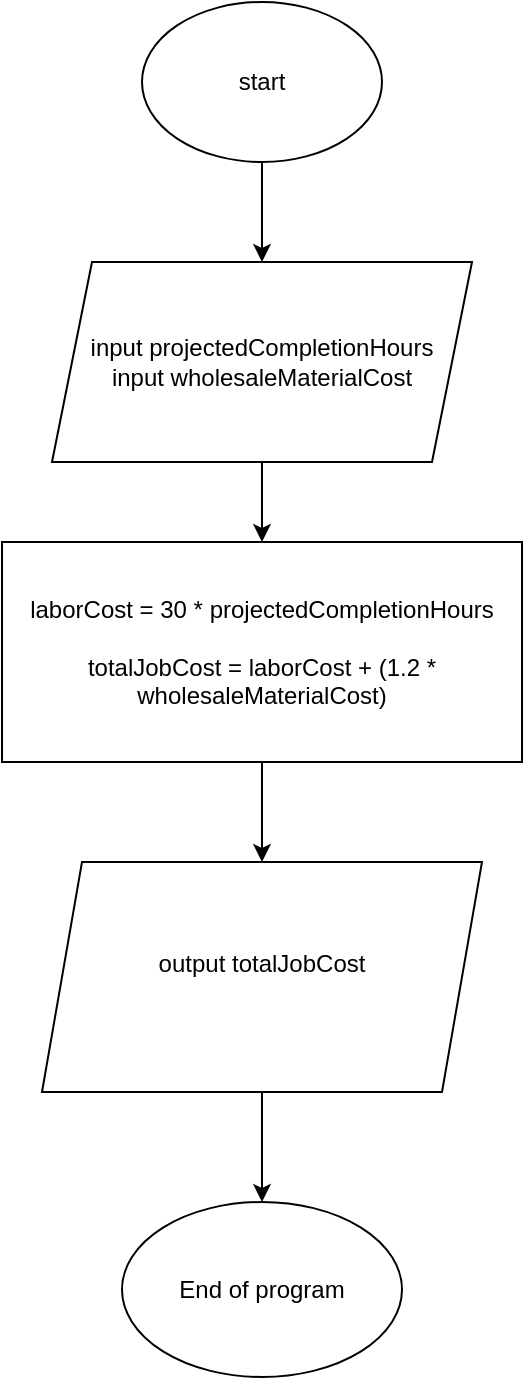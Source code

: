<mxfile version="24.7.5">
  <diagram id="C5RBs43oDa-KdzZeNtuy" name="Page-1">
    <mxGraphModel dx="545" dy="878" grid="1" gridSize="10" guides="1" tooltips="1" connect="1" arrows="1" fold="1" page="1" pageScale="1" pageWidth="827" pageHeight="1169" math="0" shadow="0">
      <root>
        <mxCell id="WIyWlLk6GJQsqaUBKTNV-0" />
        <mxCell id="WIyWlLk6GJQsqaUBKTNV-1" parent="WIyWlLk6GJQsqaUBKTNV-0" />
        <mxCell id="22ED8Xvf3SWe-S5JhBms-2" style="edgeStyle=orthogonalEdgeStyle;rounded=0;orthogonalLoop=1;jettySize=auto;html=1;exitX=0.5;exitY=1;exitDx=0;exitDy=0;entryX=0.5;entryY=0;entryDx=0;entryDy=0;" edge="1" parent="WIyWlLk6GJQsqaUBKTNV-1" source="22ED8Xvf3SWe-S5JhBms-0" target="22ED8Xvf3SWe-S5JhBms-1">
          <mxGeometry relative="1" as="geometry" />
        </mxCell>
        <mxCell id="22ED8Xvf3SWe-S5JhBms-0" value="start" style="ellipse;whiteSpace=wrap;html=1;" vertex="1" parent="WIyWlLk6GJQsqaUBKTNV-1">
          <mxGeometry x="70" y="80" width="120" height="80" as="geometry" />
        </mxCell>
        <mxCell id="22ED8Xvf3SWe-S5JhBms-4" value="" style="edgeStyle=orthogonalEdgeStyle;rounded=0;orthogonalLoop=1;jettySize=auto;html=1;" edge="1" parent="WIyWlLk6GJQsqaUBKTNV-1" source="22ED8Xvf3SWe-S5JhBms-1" target="22ED8Xvf3SWe-S5JhBms-3">
          <mxGeometry relative="1" as="geometry" />
        </mxCell>
        <mxCell id="22ED8Xvf3SWe-S5JhBms-1" value="input projectedCompletionHours&lt;div&gt;input wholesaleMaterialCost&lt;/div&gt;" style="shape=parallelogram;perimeter=parallelogramPerimeter;whiteSpace=wrap;html=1;fixedSize=1;" vertex="1" parent="WIyWlLk6GJQsqaUBKTNV-1">
          <mxGeometry x="25" y="210" width="210" height="100" as="geometry" />
        </mxCell>
        <mxCell id="22ED8Xvf3SWe-S5JhBms-6" value="" style="edgeStyle=orthogonalEdgeStyle;rounded=0;orthogonalLoop=1;jettySize=auto;html=1;" edge="1" parent="WIyWlLk6GJQsqaUBKTNV-1" source="22ED8Xvf3SWe-S5JhBms-3" target="22ED8Xvf3SWe-S5JhBms-5">
          <mxGeometry relative="1" as="geometry" />
        </mxCell>
        <mxCell id="22ED8Xvf3SWe-S5JhBms-3" value="laborCost = 30 * projectedCompletionHours&lt;div&gt;&lt;br&gt;&lt;/div&gt;&lt;div&gt;totalJobCost = laborCost + (1.2 * wholesaleMaterialCost)&lt;/div&gt;" style="whiteSpace=wrap;html=1;" vertex="1" parent="WIyWlLk6GJQsqaUBKTNV-1">
          <mxGeometry y="350" width="260" height="110" as="geometry" />
        </mxCell>
        <mxCell id="22ED8Xvf3SWe-S5JhBms-8" value="" style="edgeStyle=orthogonalEdgeStyle;rounded=0;orthogonalLoop=1;jettySize=auto;html=1;" edge="1" parent="WIyWlLk6GJQsqaUBKTNV-1" source="22ED8Xvf3SWe-S5JhBms-5" target="22ED8Xvf3SWe-S5JhBms-7">
          <mxGeometry relative="1" as="geometry" />
        </mxCell>
        <mxCell id="22ED8Xvf3SWe-S5JhBms-5" value="output totalJobCost&lt;div&gt;&lt;br&gt;&lt;/div&gt;" style="shape=parallelogram;perimeter=parallelogramPerimeter;whiteSpace=wrap;html=1;fixedSize=1;" vertex="1" parent="WIyWlLk6GJQsqaUBKTNV-1">
          <mxGeometry x="20" y="510" width="220" height="115" as="geometry" />
        </mxCell>
        <mxCell id="22ED8Xvf3SWe-S5JhBms-7" value="End of program" style="ellipse;whiteSpace=wrap;html=1;" vertex="1" parent="WIyWlLk6GJQsqaUBKTNV-1">
          <mxGeometry x="60" y="680" width="140" height="87.5" as="geometry" />
        </mxCell>
      </root>
    </mxGraphModel>
  </diagram>
</mxfile>
